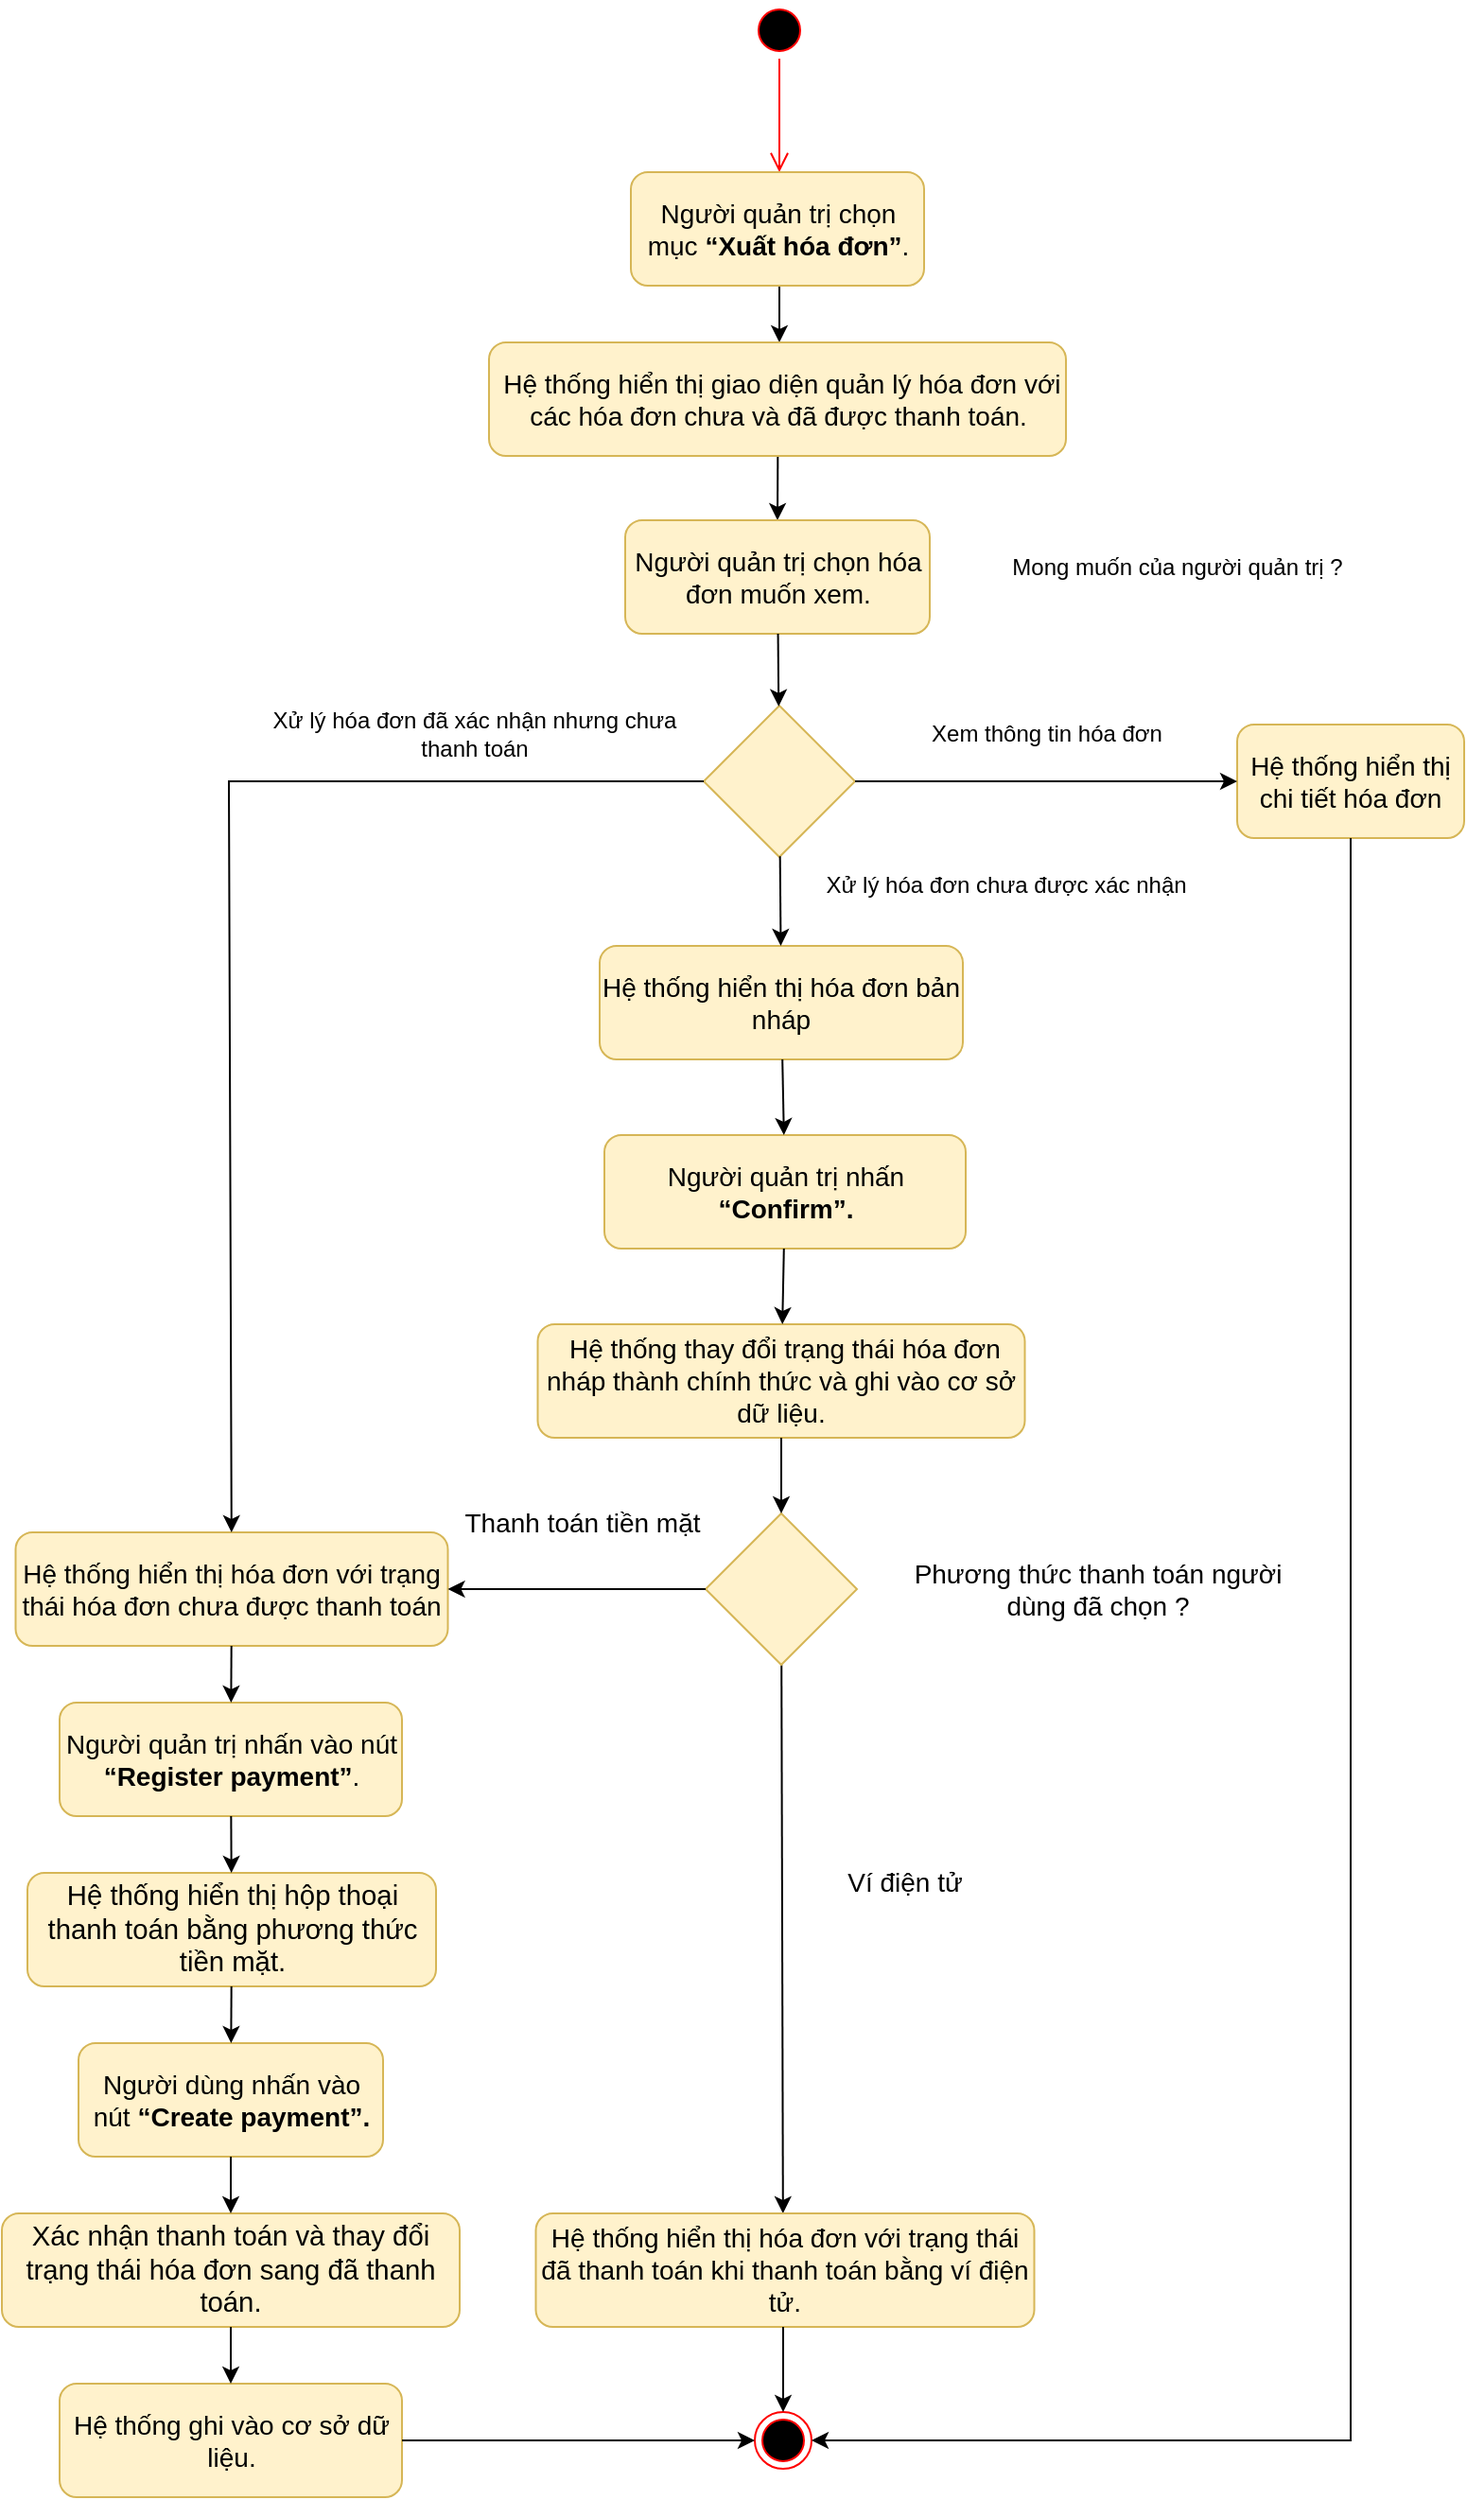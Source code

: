 <mxfile version="20.5.3" type="google"><diagram id="sNtUVLjKOQlUBkLw_kUD" name="Page-1"><mxGraphModel grid="1" page="1" gridSize="10" guides="1" tooltips="1" connect="1" arrows="1" fold="1" pageScale="1" pageWidth="850" pageHeight="1100" math="0" shadow="0"><root><mxCell id="0"/><mxCell id="1" parent="0"/><mxCell id="ydCmMoMrNQwujhhlGwis-1" value="" style="ellipse;html=1;shape=startState;fillColor=#000000;strokeColor=#ff0000;fontSize=14;" vertex="1" parent="1"><mxGeometry x="426" y="-99" width="30" height="30" as="geometry"/></mxCell><mxCell id="ydCmMoMrNQwujhhlGwis-2" value="" style="edgeStyle=orthogonalEdgeStyle;html=1;verticalAlign=bottom;endArrow=open;endSize=8;strokeColor=#ff0000;rounded=0;fontSize=14;" edge="1" parent="1" source="ydCmMoMrNQwujhhlGwis-1"><mxGeometry relative="1" as="geometry"><mxPoint x="441" y="-9" as="targetPoint"/></mxGeometry></mxCell><mxCell id="xtwchvXQf5VilpEP_TG5-1" value="" style="endArrow=classic;html=1;rounded=0;fontSize=14;" edge="1" parent="1"><mxGeometry width="50" height="50" relative="1" as="geometry"><mxPoint x="441" y="51" as="sourcePoint"/><mxPoint x="441" y="81" as="targetPoint"/></mxGeometry></mxCell><mxCell id="xtwchvXQf5VilpEP_TG5-2" value="" style="endArrow=classic;html=1;rounded=0;fontSize=14;entryX=0.5;entryY=0;entryDx=0;entryDy=0;" edge="1" parent="1" target="xtwchvXQf5VilpEP_TG5-25"><mxGeometry width="50" height="50" relative="1" as="geometry"><mxPoint x="440.375" y="103" as="sourcePoint"/><mxPoint x="440" y="133" as="targetPoint"/></mxGeometry></mxCell><mxCell id="xtwchvXQf5VilpEP_TG5-5" value="&lt;span id=&quot;docs-internal-guid-82bd6b2c-7fff-ee2b-9622-42759b33b3aa&quot; style=&quot;font-size: 14px;&quot;&gt;&lt;span style=&quot;font-size: 14px; font-family: Calibri, sans-serif; background-color: transparent; font-variant-numeric: normal; font-variant-east-asian: normal; vertical-align: baseline;&quot;&gt;Người quản trị nhấn vào nút &lt;/span&gt;&lt;span style=&quot;font-size: 14px; font-family: Calibri, sans-serif; background-color: transparent; font-weight: 700; font-variant-numeric: normal; font-variant-east-asian: normal; vertical-align: baseline;&quot;&gt;“Register payment”&lt;/span&gt;&lt;span style=&quot;font-size: 14px; font-family: Calibri, sans-serif; background-color: transparent; font-variant-numeric: normal; font-variant-east-asian: normal; vertical-align: baseline;&quot;&gt;.&lt;/span&gt;&lt;/span&gt;" style="rounded=1;whiteSpace=wrap;html=1;fillColor=#fff2cc;strokeColor=#d6b656;fontSize=14;" vertex="1" parent="1"><mxGeometry x="60.5" y="800" width="181" height="60" as="geometry"/></mxCell><mxCell id="xtwchvXQf5VilpEP_TG5-8" value="" style="ellipse;html=1;shape=endState;fillColor=#000000;strokeColor=#ff0000;fontSize=14;" vertex="1" parent="1"><mxGeometry x="428" y="1175" width="30" height="30" as="geometry"/></mxCell><mxCell id="xtwchvXQf5VilpEP_TG5-9" value="" style="endArrow=classic;html=1;rounded=0;fontSize=14;" edge="1" parent="1" source="xtwchvXQf5VilpEP_TG5-27"><mxGeometry width="50" height="50" relative="1" as="geometry"><mxPoint x="442" y="900" as="sourcePoint"/><mxPoint x="442.917" y="1070" as="targetPoint"/></mxGeometry></mxCell><mxCell id="xtwchvXQf5VilpEP_TG5-10" value="Thanh toán tiền mặt" style="text;html=1;strokeColor=none;fillColor=none;align=center;verticalAlign=middle;whiteSpace=wrap;rounded=0;fontSize=14;" vertex="1" parent="1"><mxGeometry x="272" y="690" width="130" height="30" as="geometry"/></mxCell><mxCell id="xtwchvXQf5VilpEP_TG5-11" value="Ví điện tử" style="text;html=1;strokeColor=none;fillColor=none;align=center;verticalAlign=middle;whiteSpace=wrap;rounded=0;fontSize=14;" vertex="1" parent="1"><mxGeometry x="460" y="880" width="95" height="30" as="geometry"/></mxCell><mxCell id="xtwchvXQf5VilpEP_TG5-12" value="&lt;span id=&quot;docs-internal-guid-eb1304e7-7fff-086b-f88d-4c14a9ac1ab4&quot; style=&quot;font-size: 14px;&quot;&gt;&lt;p style=&quot;line-height: 1.2; margin-top: 0pt; margin-bottom: 0pt; font-size: 14px;&quot; dir=&quot;ltr&quot;&gt;&lt;span id=&quot;docs-internal-guid-6332c4c4-7fff-e18f-17fd-bb8a9afc7945&quot;&gt;&lt;span style=&quot;font-size: 11pt; font-family: Calibri, sans-serif; background-color: transparent; font-variant-numeric: normal; font-variant-east-asian: normal; vertical-align: baseline;&quot;&gt;Hệ thống hiển thị hộp thoại thanh toán bằng phương thức tiền mặt.&lt;/span&gt;&lt;/span&gt;&lt;br&gt;&lt;/p&gt;&lt;/span&gt;" style="rounded=1;whiteSpace=wrap;html=1;fillColor=#fff2cc;strokeColor=#d6b656;fontSize=14;" vertex="1" parent="1"><mxGeometry x="43.5" y="890" width="216" height="60" as="geometry"/></mxCell><mxCell id="xtwchvXQf5VilpEP_TG5-13" value="&lt;span id=&quot;docs-internal-guid-7dc5a85f-7fff-6788-427d-58af0dc36bc6&quot; style=&quot;font-size: 14px;&quot;&gt;&lt;span style=&quot;font-size: 14px; font-family: Calibri, sans-serif; background-color: transparent; font-variant-numeric: normal; font-variant-east-asian: normal; vertical-align: baseline;&quot;&gt;Người dùng nhấn vào nút &lt;/span&gt;&lt;span style=&quot;font-size: 14px; font-family: Calibri, sans-serif; background-color: transparent; font-weight: 700; font-variant-numeric: normal; font-variant-east-asian: normal; vertical-align: baseline;&quot;&gt;“Create payment”.&lt;/span&gt;&lt;/span&gt;" style="rounded=1;whiteSpace=wrap;html=1;fillColor=#fff2cc;strokeColor=#d6b656;fontSize=14;" vertex="1" parent="1"><mxGeometry x="70.5" y="980" width="161" height="60" as="geometry"/></mxCell><mxCell id="xtwchvXQf5VilpEP_TG5-14" value="&lt;span id=&quot;docs-internal-guid-d9709927-7fff-fc5c-e24d-6d82f52aab85&quot;&gt;&lt;span style=&quot;font-size: 11pt; font-family: Calibri, sans-serif; background-color: transparent; font-variant-numeric: normal; font-variant-east-asian: normal; vertical-align: baseline;&quot;&gt;Xác nhận thanh toán và thay đổi trạng thái hóa đơn sang đã thanh toán.&lt;/span&gt;&lt;/span&gt;" style="rounded=1;whiteSpace=wrap;html=1;fillColor=#fff2cc;strokeColor=#d6b656;fontSize=14;" vertex="1" parent="1"><mxGeometry x="30" y="1070" width="242" height="60" as="geometry"/></mxCell><mxCell id="xtwchvXQf5VilpEP_TG5-15" value="&lt;span id=&quot;docs-internal-guid-f720e814-7fff-b95b-db1c-44da7588d714&quot; style=&quot;font-size: 14px;&quot;&gt;&lt;span style=&quot;font-size: 14px; font-family: Calibri, sans-serif; background-color: transparent; font-variant-numeric: normal; font-variant-east-asian: normal; vertical-align: baseline;&quot;&gt;Hệ thống ghi vào cơ sở dữ liệu.&lt;/span&gt;&lt;/span&gt;" style="rounded=1;whiteSpace=wrap;html=1;fillColor=#fff2cc;strokeColor=#d6b656;fontSize=14;" vertex="1" parent="1"><mxGeometry x="60.5" y="1160" width="181" height="60" as="geometry"/></mxCell><mxCell id="xtwchvXQf5VilpEP_TG5-16" value="" style="endArrow=classic;html=1;rounded=0;fontSize=14;" edge="1" parent="1" source="xtwchvXQf5VilpEP_TG5-5" target="xtwchvXQf5VilpEP_TG5-12"><mxGeometry width="50" height="50" relative="1" as="geometry"><mxPoint x="381" y="1010" as="sourcePoint"/><mxPoint x="431" y="960" as="targetPoint"/></mxGeometry></mxCell><mxCell id="xtwchvXQf5VilpEP_TG5-18" value="" style="endArrow=classic;html=1;rounded=0;fontSize=14;" edge="1" parent="1" source="xtwchvXQf5VilpEP_TG5-12" target="xtwchvXQf5VilpEP_TG5-13"><mxGeometry width="50" height="50" relative="1" as="geometry"><mxPoint x="401" y="1090" as="sourcePoint"/><mxPoint x="451" y="1040" as="targetPoint"/></mxGeometry></mxCell><mxCell id="xtwchvXQf5VilpEP_TG5-20" value="" style="endArrow=classic;html=1;rounded=0;fontSize=14;" edge="1" parent="1" source="xtwchvXQf5VilpEP_TG5-13" target="xtwchvXQf5VilpEP_TG5-14"><mxGeometry width="50" height="50" relative="1" as="geometry"><mxPoint x="371" y="1090" as="sourcePoint"/><mxPoint x="151.0" y="1070" as="targetPoint"/></mxGeometry></mxCell><mxCell id="xtwchvXQf5VilpEP_TG5-21" value="" style="endArrow=classic;html=1;rounded=0;fontSize=14;" edge="1" parent="1" source="xtwchvXQf5VilpEP_TG5-14" target="xtwchvXQf5VilpEP_TG5-15"><mxGeometry width="50" height="50" relative="1" as="geometry"><mxPoint x="151.0" y="1130" as="sourcePoint"/><mxPoint x="431" y="1050" as="targetPoint"/></mxGeometry></mxCell><mxCell id="xtwchvXQf5VilpEP_TG5-22" value="" style="endArrow=classic;html=1;rounded=0;fontSize=14;" edge="1" parent="1" source="xtwchvXQf5VilpEP_TG5-15" target="xtwchvXQf5VilpEP_TG5-8"><mxGeometry width="50" height="50" relative="1" as="geometry"><mxPoint x="419" y="1110" as="sourcePoint"/><mxPoint x="469" y="1060" as="targetPoint"/></mxGeometry></mxCell><mxCell id="xtwchvXQf5VilpEP_TG5-23" value="&lt;b id=&quot;docs-internal-guid-ece64f14-7fff-e380-074b-6f387ffb367f&quot; style=&quot;font-size: 14px;&quot;&gt;&lt;span style=&quot;font-weight: 400; font-size: 14px; font-family: Calibri, sans-serif; color: rgb(0, 0, 0); background-color: transparent; font-style: normal; font-variant: normal; text-decoration: none; vertical-align: baseline;&quot;&gt;Người quản trị chọn mục &lt;/span&gt;&lt;span style=&quot;font-size: 14px; font-family: Calibri, sans-serif; color: rgb(0, 0, 0); background-color: transparent; font-style: normal; font-variant: normal; text-decoration: none; vertical-align: baseline;&quot;&gt;“Xuất hóa đơn”&lt;/span&gt;&lt;span style=&quot;font-weight: 400; font-size: 14px; font-family: Calibri, sans-serif; color: rgb(0, 0, 0); background-color: transparent; font-style: normal; font-variant: normal; text-decoration: none; vertical-align: baseline;&quot;&gt;.&lt;/span&gt;&lt;/b&gt;" style="rounded=1;whiteSpace=wrap;html=1;fillColor=#fff2cc;strokeColor=#d6b656;fontSize=14;" vertex="1" parent="1"><mxGeometry x="362.5" y="-9" width="155" height="60" as="geometry"/></mxCell><mxCell id="xtwchvXQf5VilpEP_TG5-24" value="&lt;span id=&quot;docs-internal-guid-7b4a493b-7fff-f714-02da-b1d1187f6110&quot; style=&quot;font-size: 14px;&quot;&gt;&lt;p style=&quot;line-height: 1.2; margin-top: 0pt; margin-bottom: 0pt; font-size: 14px;&quot; dir=&quot;ltr&quot;&gt;&lt;span style=&quot;font-size: 14px; font-family: Calibri, sans-serif; background-color: transparent; font-variant-numeric: normal; font-variant-east-asian: normal; vertical-align: baseline;&quot;&gt;&amp;nbsp;Hệ thống hiển thị giao diện quản lý hóa đơn với các hóa đơn chưa và đã được thanh toán.&lt;/span&gt;&lt;/p&gt;&lt;/span&gt;" style="rounded=1;whiteSpace=wrap;html=1;fillColor=#fff2cc;strokeColor=#d6b656;fontSize=14;" vertex="1" parent="1"><mxGeometry x="287.5" y="81" width="305" height="60" as="geometry"/></mxCell><mxCell id="xtwchvXQf5VilpEP_TG5-25" value="&lt;span id=&quot;docs-internal-guid-a053c337-7fff-7406-f3f4-984320d95d9f&quot; style=&quot;font-size: 14px;&quot;&gt;&lt;span style=&quot;font-size: 14px; font-family: Calibri, sans-serif; background-color: transparent; font-variant-numeric: normal; font-variant-east-asian: normal; vertical-align: baseline;&quot;&gt;Người quản trị chọn hóa đơn muốn xem. &lt;/span&gt;&lt;/span&gt;" style="rounded=1;whiteSpace=wrap;html=1;fillColor=#fff2cc;strokeColor=#d6b656;fontSize=14;" vertex="1" parent="1"><mxGeometry x="359.5" y="175" width="161" height="60" as="geometry"/></mxCell><mxCell id="xtwchvXQf5VilpEP_TG5-26" value="&lt;span id=&quot;docs-internal-guid-9321fcc2-7fff-ab9b-c92e-c49a3f9e063b&quot; style=&quot;font-size: 14px;&quot;&gt;&lt;span style=&quot;font-size: 14px; font-family: Calibri, sans-serif; background-color: transparent; font-variant-numeric: normal; font-variant-east-asian: normal; vertical-align: baseline;&quot;&gt;Hệ thống hiển thị chi tiết hóa đơn&lt;/span&gt;&lt;/span&gt;" style="rounded=1;whiteSpace=wrap;html=1;fillColor=#fff2cc;strokeColor=#d6b656;fontSize=14;" vertex="1" parent="1"><mxGeometry x="683" y="283" width="120" height="60" as="geometry"/></mxCell><mxCell id="xtwchvXQf5VilpEP_TG5-27" value="" style="rhombus;whiteSpace=wrap;html=1;fillColor=#fff2cc;strokeColor=#d6b656;fontSize=14;" vertex="1" parent="1"><mxGeometry x="402" y="700" width="80" height="80" as="geometry"/></mxCell><mxCell id="HHSsg4pkwvpvT4p03iP--1" value="Phương thức thanh toán người dùng đã chọn ?" style="text;html=1;strokeColor=none;fillColor=none;align=center;verticalAlign=middle;whiteSpace=wrap;rounded=0;fontSize=14;" vertex="1" parent="1"><mxGeometry x="505" y="725" width="209" height="30" as="geometry"/></mxCell><mxCell id="2cFM5yVHAVpiPkJHb0Tp-1" value="&lt;span id=&quot;docs-internal-guid-6161ec6b-7fff-d71a-4741-5874e3ac7669&quot; style=&quot;font-size: 14px;&quot;&gt;&lt;span style=&quot;font-size: 14px; font-family: Calibri, sans-serif; background-color: transparent; font-variant-numeric: normal; font-variant-east-asian: normal; vertical-align: baseline;&quot;&gt;Người quản trị nhấn &lt;/span&gt;&lt;span style=&quot;font-size: 14px; font-family: Calibri, sans-serif; background-color: transparent; font-weight: 700; font-variant-numeric: normal; font-variant-east-asian: normal; vertical-align: baseline;&quot;&gt;“Confirm”.&lt;/span&gt;&lt;/span&gt;" style="rounded=1;whiteSpace=wrap;html=1;fillColor=#fff2cc;strokeColor=#d6b656;fontSize=14;" vertex="1" parent="1"><mxGeometry x="348.5" y="500" width="191" height="60" as="geometry"/></mxCell><mxCell id="2cFM5yVHAVpiPkJHb0Tp-2" value="&lt;span id=&quot;docs-internal-guid-a2474401-7fff-82ec-a566-3ac400b3e1a0&quot; style=&quot;font-size: 14px;&quot;&gt;&lt;span style=&quot;font-size: 14px; font-family: Calibri, sans-serif; background-color: transparent; font-variant-numeric: normal; font-variant-east-asian: normal; vertical-align: baseline;&quot;&gt;&amp;nbsp;Hệ thống thay đổi trạng thái hóa đơn nháp thành chính thức và ghi vào cơ sở dữ liệu.&lt;/span&gt;&lt;/span&gt;" style="rounded=1;whiteSpace=wrap;html=1;fillColor=#fff2cc;strokeColor=#d6b656;fontSize=14;" vertex="1" parent="1"><mxGeometry x="313.25" y="600" width="257.5" height="60" as="geometry"/></mxCell><mxCell id="2cFM5yVHAVpiPkJHb0Tp-5" value="" style="endArrow=classic;html=1;rounded=0;fontSize=14;" edge="1" parent="1" source="2cFM5yVHAVpiPkJHb0Tp-1" target="2cFM5yVHAVpiPkJHb0Tp-2"><mxGeometry width="50" height="50" relative="1" as="geometry"><mxPoint x="578.5" y="490" as="sourcePoint"/><mxPoint x="628.5" y="440" as="targetPoint"/></mxGeometry></mxCell><mxCell id="2cFM5yVHAVpiPkJHb0Tp-6" value="" style="endArrow=classic;html=1;rounded=0;exitX=0.5;exitY=1;exitDx=0;exitDy=0;fontSize=14;" edge="1" parent="1" source="2cFM5yVHAVpiPkJHb0Tp-2" target="xtwchvXQf5VilpEP_TG5-27"><mxGeometry width="50" height="50" relative="1" as="geometry"><mxPoint x="591.5" y="410" as="sourcePoint"/><mxPoint x="445" y="600" as="targetPoint"/></mxGeometry></mxCell><mxCell id="Nt4JVjDW0O9GkEIhpvdw-1" value="&lt;font face=&quot;Calibri, sans-serif&quot;&gt;Hệ thống hiển thị hóa đơn bản nháp&lt;/font&gt;" style="rounded=1;whiteSpace=wrap;html=1;fillColor=#fff2cc;strokeColor=#d6b656;fontSize=14;" vertex="1" parent="1"><mxGeometry x="346" y="400" width="192" height="60" as="geometry"/></mxCell><mxCell id="Nt4JVjDW0O9GkEIhpvdw-2" value="" style="endArrow=classic;html=1;rounded=0;" edge="1" parent="1" source="Nt4JVjDW0O9GkEIhpvdw-1" target="2cFM5yVHAVpiPkJHb0Tp-1"><mxGeometry width="50" height="50" relative="1" as="geometry"><mxPoint x="261" y="520" as="sourcePoint"/><mxPoint x="311" y="470" as="targetPoint"/></mxGeometry></mxCell><mxCell id="Nt4JVjDW0O9GkEIhpvdw-3" value="" style="rhombus;whiteSpace=wrap;html=1;fillColor=#fff2cc;strokeColor=#d6b656;" vertex="1" parent="1"><mxGeometry x="401" y="273" width="80" height="80" as="geometry"/></mxCell><mxCell id="Nt4JVjDW0O9GkEIhpvdw-5" value="&lt;font face=&quot;Calibri, sans-serif&quot;&gt;Hệ thống hiển thị hóa đơn với trạng thái hóa đơn chưa được thanh toán&lt;/font&gt;" style="rounded=1;whiteSpace=wrap;html=1;fillColor=#fff2cc;strokeColor=#d6b656;fontSize=14;" vertex="1" parent="1"><mxGeometry x="37.25" y="710" width="228.5" height="60" as="geometry"/></mxCell><mxCell id="Nt4JVjDW0O9GkEIhpvdw-9" value="" style="endArrow=classic;html=1;rounded=0;fontSize=14;" edge="1" parent="1" source="Nt4JVjDW0O9GkEIhpvdw-5" target="xtwchvXQf5VilpEP_TG5-5"><mxGeometry width="50" height="50" relative="1" as="geometry"><mxPoint x="161" y="900" as="sourcePoint"/><mxPoint x="161" y="930" as="targetPoint"/></mxGeometry></mxCell><mxCell id="Nt4JVjDW0O9GkEIhpvdw-10" value="" style="endArrow=classic;html=1;rounded=0;" edge="1" parent="1" source="xtwchvXQf5VilpEP_TG5-27" target="Nt4JVjDW0O9GkEIhpvdw-5"><mxGeometry width="50" height="50" relative="1" as="geometry"><mxPoint x="334" y="780" as="sourcePoint"/><mxPoint x="384" y="730" as="targetPoint"/></mxGeometry></mxCell><mxCell id="Nt4JVjDW0O9GkEIhpvdw-11" value="&lt;span id=&quot;docs-internal-guid-59f20b45-7fff-b62a-abc2-cb8c6c1e50fb&quot; style=&quot;font-size: 14px;&quot;&gt;&lt;span style=&quot;font-size: 14px; font-family: Calibri, sans-serif; background-color: transparent; font-variant-numeric: normal; font-variant-east-asian: normal; vertical-align: baseline;&quot;&gt;Hệ thống hiển thị hóa đơn với trạng thái đã thanh toán khi thanh toán bằng ví điện tử.&lt;/span&gt;&lt;/span&gt;" style="rounded=1;whiteSpace=wrap;html=1;fillColor=#fff2cc;strokeColor=#d6b656;fontSize=14;" vertex="1" parent="1"><mxGeometry x="312.25" y="1070" width="263.5" height="60" as="geometry"/></mxCell><mxCell id="Nt4JVjDW0O9GkEIhpvdw-12" value="" style="endArrow=classic;html=1;rounded=0;fontSize=14;" edge="1" parent="1" target="xtwchvXQf5VilpEP_TG5-8"><mxGeometry width="50" height="50" relative="1" as="geometry"><mxPoint x="443" y="1130" as="sourcePoint"/><mxPoint x="442" y="670" as="targetPoint"/></mxGeometry></mxCell><mxCell id="Nt4JVjDW0O9GkEIhpvdw-15" value="Mong muốn của người quản trị ?" style="text;html=1;strokeColor=none;fillColor=none;align=center;verticalAlign=middle;whiteSpace=wrap;rounded=0;" vertex="1" parent="1"><mxGeometry x="555" y="185" width="193" height="30" as="geometry"/></mxCell><mxCell id="Nt4JVjDW0O9GkEIhpvdw-16" value="" style="endArrow=classic;html=1;rounded=0;" edge="1" parent="1" source="Nt4JVjDW0O9GkEIhpvdw-3" target="Nt4JVjDW0O9GkEIhpvdw-5"><mxGeometry width="50" height="50" relative="1" as="geometry"><mxPoint x="150" y="350" as="sourcePoint"/><mxPoint x="160" y="290" as="targetPoint"/><Array as="points"><mxPoint x="150" y="313"/></Array></mxGeometry></mxCell><mxCell id="Nt4JVjDW0O9GkEIhpvdw-17" value="" style="endArrow=classic;html=1;rounded=0;" edge="1" parent="1" source="xtwchvXQf5VilpEP_TG5-26" target="xtwchvXQf5VilpEP_TG5-8"><mxGeometry width="50" height="50" relative="1" as="geometry"><mxPoint x="690" y="150" as="sourcePoint"/><mxPoint x="560" y="1260" as="targetPoint"/><Array as="points"><mxPoint x="743" y="1190"/></Array></mxGeometry></mxCell><mxCell id="Nt4JVjDW0O9GkEIhpvdw-20" value="" style="endArrow=classic;html=1;rounded=0;" edge="1" parent="1" source="xtwchvXQf5VilpEP_TG5-25" target="Nt4JVjDW0O9GkEIhpvdw-3"><mxGeometry width="50" height="50" relative="1" as="geometry"><mxPoint x="530" y="263" as="sourcePoint"/><mxPoint x="580" y="213" as="targetPoint"/></mxGeometry></mxCell><mxCell id="Nt4JVjDW0O9GkEIhpvdw-21" value="" style="endArrow=classic;html=1;rounded=0;" edge="1" parent="1" source="Nt4JVjDW0O9GkEIhpvdw-3" target="xtwchvXQf5VilpEP_TG5-26"><mxGeometry width="50" height="50" relative="1" as="geometry"><mxPoint x="530" y="323" as="sourcePoint"/><mxPoint x="580" y="273" as="targetPoint"/></mxGeometry></mxCell><mxCell id="Nt4JVjDW0O9GkEIhpvdw-22" value="" style="endArrow=classic;html=1;rounded=0;" edge="1" parent="1" source="Nt4JVjDW0O9GkEIhpvdw-3" target="Nt4JVjDW0O9GkEIhpvdw-1"><mxGeometry width="50" height="50" relative="1" as="geometry"><mxPoint x="470" y="370" as="sourcePoint"/><mxPoint x="520" y="320" as="targetPoint"/></mxGeometry></mxCell><mxCell id="Nt4JVjDW0O9GkEIhpvdw-23" value="Xử lý hóa đơn đã xác nhận nhưng chưa thanh toán" style="text;html=1;strokeColor=none;fillColor=none;align=center;verticalAlign=middle;whiteSpace=wrap;rounded=0;" vertex="1" parent="1"><mxGeometry x="170" y="273" width="220" height="30" as="geometry"/></mxCell><mxCell id="Nt4JVjDW0O9GkEIhpvdw-24" value="Xử lý hóa đơn chưa được xác nhận" style="text;html=1;strokeColor=none;fillColor=none;align=center;verticalAlign=middle;whiteSpace=wrap;rounded=0;" vertex="1" parent="1"><mxGeometry x="456" y="353" width="210" height="30" as="geometry"/></mxCell><mxCell id="Nt4JVjDW0O9GkEIhpvdw-25" value="Xem thông tin hóa đơn" style="text;html=1;strokeColor=none;fillColor=none;align=center;verticalAlign=middle;whiteSpace=wrap;rounded=0;" vertex="1" parent="1"><mxGeometry x="500" y="273" width="165" height="30" as="geometry"/></mxCell></root></mxGraphModel></diagram></mxfile>